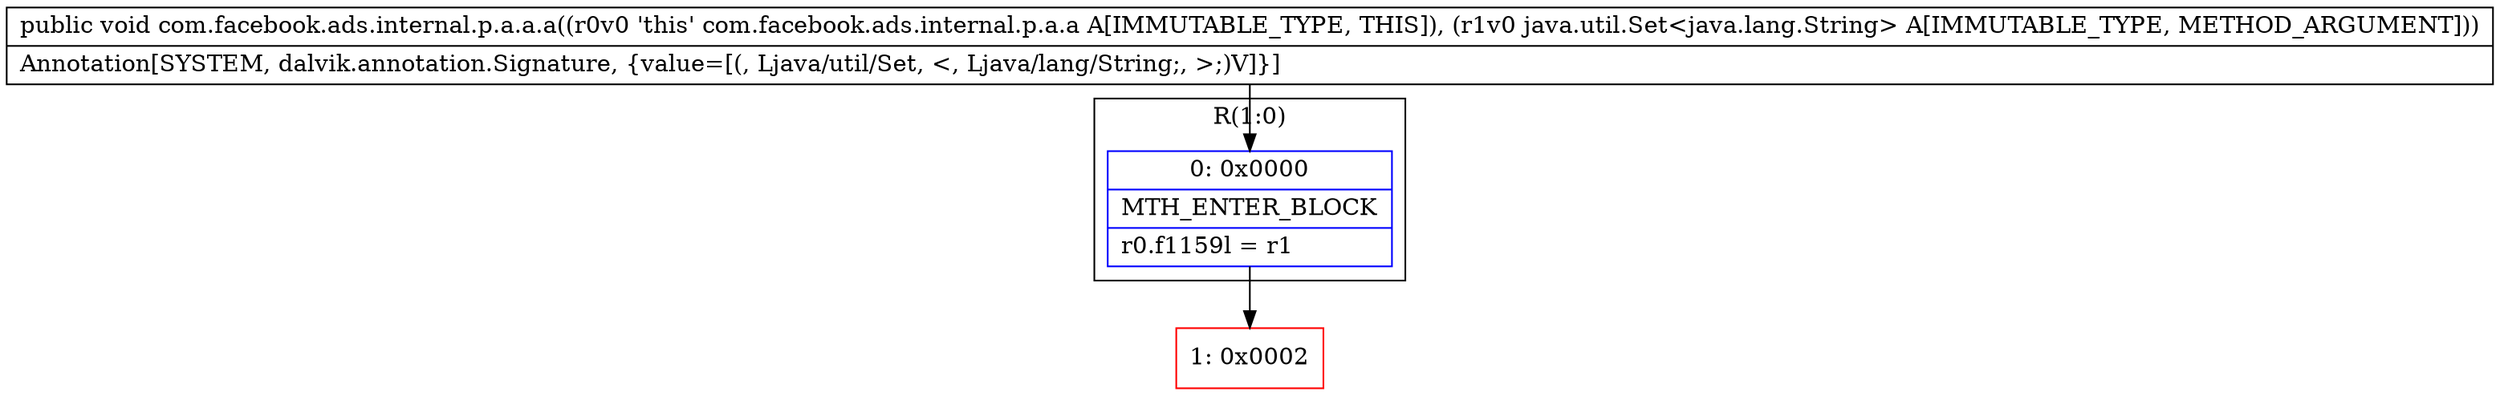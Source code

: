 digraph "CFG forcom.facebook.ads.internal.p.a.a.a(Ljava\/util\/Set;)V" {
subgraph cluster_Region_41369590 {
label = "R(1:0)";
node [shape=record,color=blue];
Node_0 [shape=record,label="{0\:\ 0x0000|MTH_ENTER_BLOCK\l|r0.f1159l = r1\l}"];
}
Node_1 [shape=record,color=red,label="{1\:\ 0x0002}"];
MethodNode[shape=record,label="{public void com.facebook.ads.internal.p.a.a.a((r0v0 'this' com.facebook.ads.internal.p.a.a A[IMMUTABLE_TYPE, THIS]), (r1v0 java.util.Set\<java.lang.String\> A[IMMUTABLE_TYPE, METHOD_ARGUMENT]))  | Annotation[SYSTEM, dalvik.annotation.Signature, \{value=[(, Ljava\/util\/Set, \<, Ljava\/lang\/String;, \>;)V]\}]\l}"];
MethodNode -> Node_0;
Node_0 -> Node_1;
}

